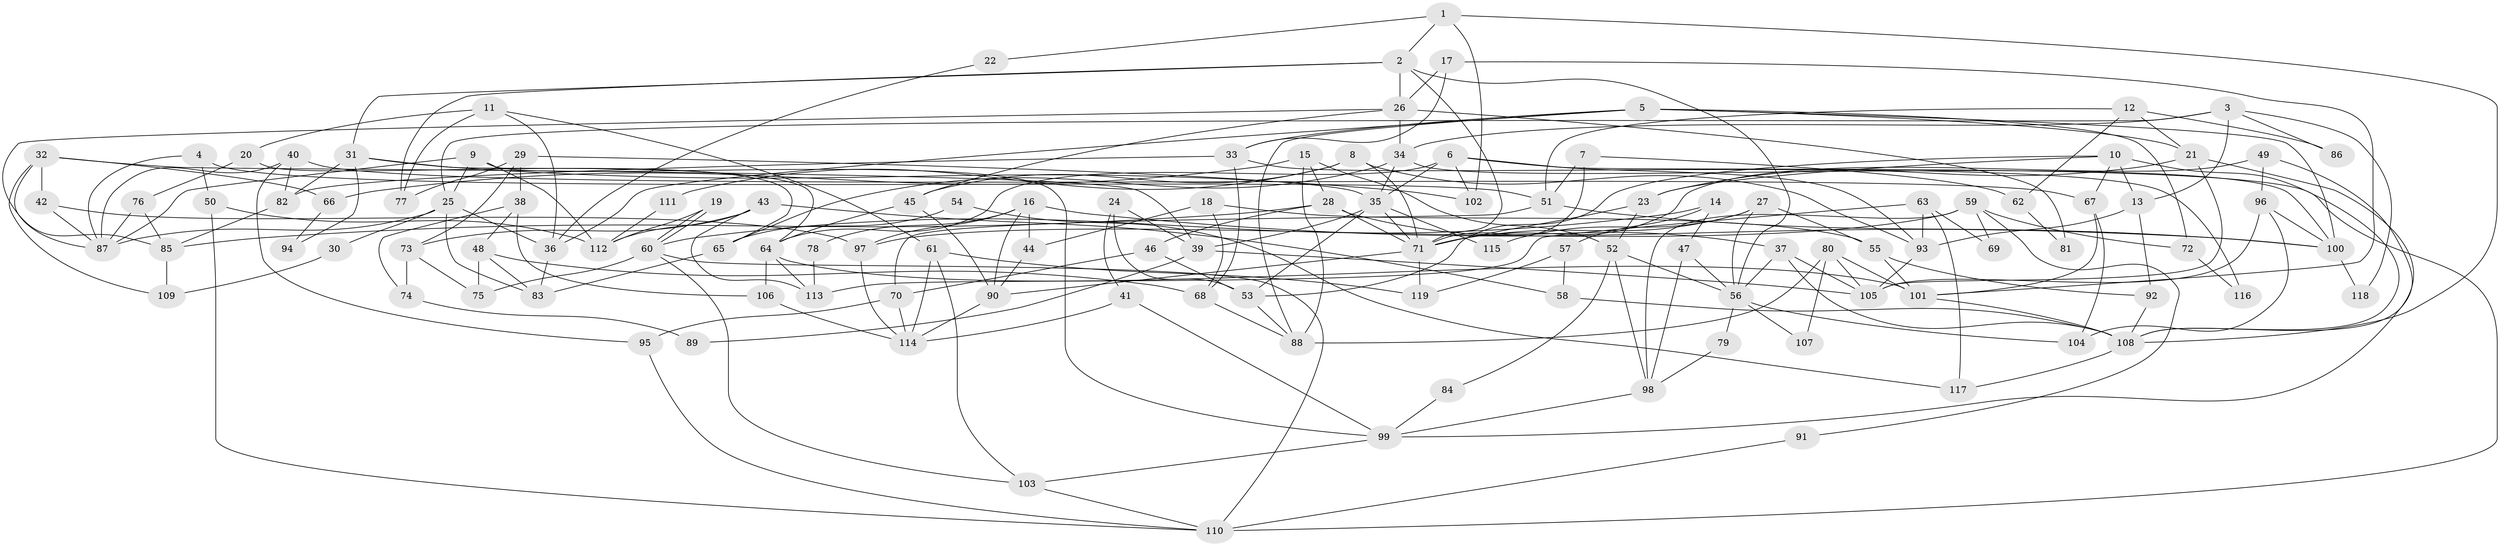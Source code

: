 // Generated by graph-tools (version 1.1) at 2025/50/03/09/25 03:50:11]
// undirected, 119 vertices, 238 edges
graph export_dot {
graph [start="1"]
  node [color=gray90,style=filled];
  1;
  2;
  3;
  4;
  5;
  6;
  7;
  8;
  9;
  10;
  11;
  12;
  13;
  14;
  15;
  16;
  17;
  18;
  19;
  20;
  21;
  22;
  23;
  24;
  25;
  26;
  27;
  28;
  29;
  30;
  31;
  32;
  33;
  34;
  35;
  36;
  37;
  38;
  39;
  40;
  41;
  42;
  43;
  44;
  45;
  46;
  47;
  48;
  49;
  50;
  51;
  52;
  53;
  54;
  55;
  56;
  57;
  58;
  59;
  60;
  61;
  62;
  63;
  64;
  65;
  66;
  67;
  68;
  69;
  70;
  71;
  72;
  73;
  74;
  75;
  76;
  77;
  78;
  79;
  80;
  81;
  82;
  83;
  84;
  85;
  86;
  87;
  88;
  89;
  90;
  91;
  92;
  93;
  94;
  95;
  96;
  97;
  98;
  99;
  100;
  101;
  102;
  103;
  104;
  105;
  106;
  107;
  108;
  109;
  110;
  111;
  112;
  113;
  114;
  115;
  116;
  117;
  118;
  119;
  1 -- 2;
  1 -- 108;
  1 -- 22;
  1 -- 102;
  2 -- 71;
  2 -- 77;
  2 -- 26;
  2 -- 31;
  2 -- 56;
  3 -- 34;
  3 -- 13;
  3 -- 25;
  3 -- 86;
  3 -- 118;
  4 -- 87;
  4 -- 51;
  4 -- 50;
  5 -- 21;
  5 -- 33;
  5 -- 36;
  5 -- 72;
  5 -- 88;
  5 -- 100;
  6 -- 35;
  6 -- 64;
  6 -- 93;
  6 -- 102;
  6 -- 110;
  7 -- 51;
  7 -- 71;
  7 -- 62;
  8 -- 71;
  8 -- 93;
  8 -- 45;
  8 -- 111;
  9 -- 87;
  9 -- 99;
  9 -- 25;
  9 -- 112;
  10 -- 53;
  10 -- 108;
  10 -- 13;
  10 -- 23;
  10 -- 67;
  11 -- 36;
  11 -- 20;
  11 -- 61;
  11 -- 77;
  12 -- 51;
  12 -- 21;
  12 -- 62;
  12 -- 86;
  13 -- 93;
  13 -- 92;
  14 -- 60;
  14 -- 47;
  14 -- 57;
  15 -- 52;
  15 -- 28;
  15 -- 66;
  15 -- 88;
  16 -- 100;
  16 -- 90;
  16 -- 44;
  16 -- 78;
  16 -- 97;
  17 -- 33;
  17 -- 26;
  17 -- 101;
  18 -- 68;
  18 -- 44;
  18 -- 55;
  19 -- 60;
  19 -- 60;
  19 -- 112;
  20 -- 65;
  20 -- 76;
  21 -- 23;
  21 -- 105;
  21 -- 99;
  22 -- 36;
  23 -- 71;
  23 -- 52;
  24 -- 39;
  24 -- 53;
  24 -- 41;
  25 -- 30;
  25 -- 36;
  25 -- 83;
  25 -- 87;
  26 -- 45;
  26 -- 34;
  26 -- 81;
  26 -- 85;
  27 -- 56;
  27 -- 55;
  27 -- 71;
  27 -- 115;
  28 -- 37;
  28 -- 71;
  28 -- 46;
  28 -- 85;
  29 -- 73;
  29 -- 35;
  29 -- 38;
  29 -- 77;
  30 -- 109;
  31 -- 102;
  31 -- 64;
  31 -- 82;
  31 -- 94;
  32 -- 87;
  32 -- 42;
  32 -- 39;
  32 -- 66;
  32 -- 109;
  33 -- 82;
  33 -- 68;
  33 -- 116;
  34 -- 100;
  34 -- 35;
  34 -- 65;
  35 -- 53;
  35 -- 39;
  35 -- 71;
  35 -- 115;
  36 -- 83;
  37 -- 105;
  37 -- 108;
  37 -- 56;
  38 -- 106;
  38 -- 48;
  38 -- 74;
  39 -- 89;
  39 -- 105;
  40 -- 82;
  40 -- 67;
  40 -- 87;
  40 -- 95;
  41 -- 99;
  41 -- 114;
  42 -- 87;
  42 -- 97;
  43 -- 112;
  43 -- 58;
  43 -- 73;
  43 -- 113;
  44 -- 90;
  45 -- 64;
  45 -- 90;
  46 -- 70;
  46 -- 53;
  47 -- 56;
  47 -- 98;
  48 -- 83;
  48 -- 68;
  48 -- 75;
  49 -- 96;
  49 -- 71;
  49 -- 108;
  50 -- 110;
  50 -- 112;
  51 -- 70;
  51 -- 100;
  52 -- 56;
  52 -- 84;
  52 -- 98;
  53 -- 88;
  54 -- 117;
  54 -- 65;
  55 -- 101;
  55 -- 92;
  56 -- 79;
  56 -- 104;
  56 -- 107;
  57 -- 119;
  57 -- 58;
  58 -- 108;
  59 -- 98;
  59 -- 97;
  59 -- 69;
  59 -- 72;
  59 -- 91;
  60 -- 103;
  60 -- 75;
  60 -- 110;
  61 -- 114;
  61 -- 103;
  61 -- 119;
  62 -- 81;
  63 -- 113;
  63 -- 93;
  63 -- 69;
  63 -- 117;
  64 -- 101;
  64 -- 106;
  64 -- 113;
  65 -- 83;
  66 -- 94;
  67 -- 101;
  67 -- 104;
  68 -- 88;
  70 -- 114;
  70 -- 95;
  71 -- 90;
  71 -- 119;
  72 -- 116;
  73 -- 75;
  73 -- 74;
  74 -- 89;
  76 -- 85;
  76 -- 87;
  78 -- 113;
  79 -- 98;
  80 -- 88;
  80 -- 101;
  80 -- 105;
  80 -- 107;
  82 -- 85;
  84 -- 99;
  85 -- 109;
  90 -- 114;
  91 -- 110;
  92 -- 108;
  93 -- 105;
  95 -- 110;
  96 -- 105;
  96 -- 104;
  96 -- 100;
  97 -- 114;
  98 -- 99;
  99 -- 103;
  100 -- 118;
  101 -- 108;
  103 -- 110;
  106 -- 114;
  108 -- 117;
  111 -- 112;
}
